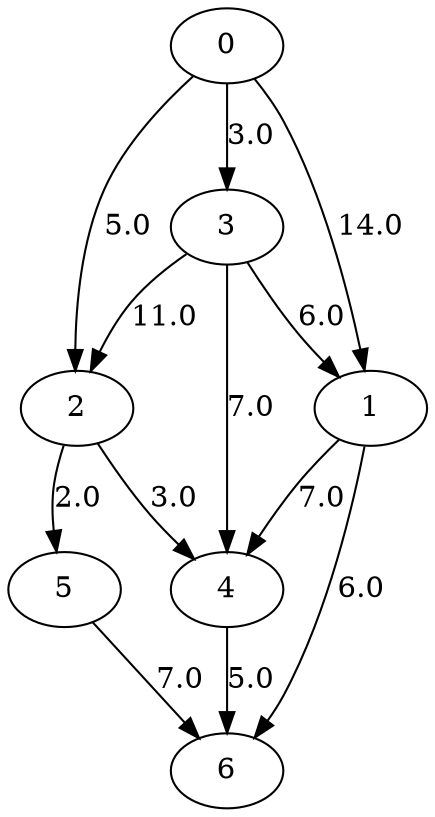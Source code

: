 digraph g {
	0->2 [label=5.0 ]
	0->3 [label=3.0 ]
	0->1 [label=14.0 ]
	2->5 [label=2.0 ]
	2->4 [label=3.0 ]
	3->2 [label=11.0 ]
	3->4 [label=7.0 ]
	3->1 [label=6.0 ]
	1->6 [label=6.0 ]
	1->4 [label=7.0 ]
	4->6 [label=5.0 ]
	5->6 [label=7.0 ]
}
